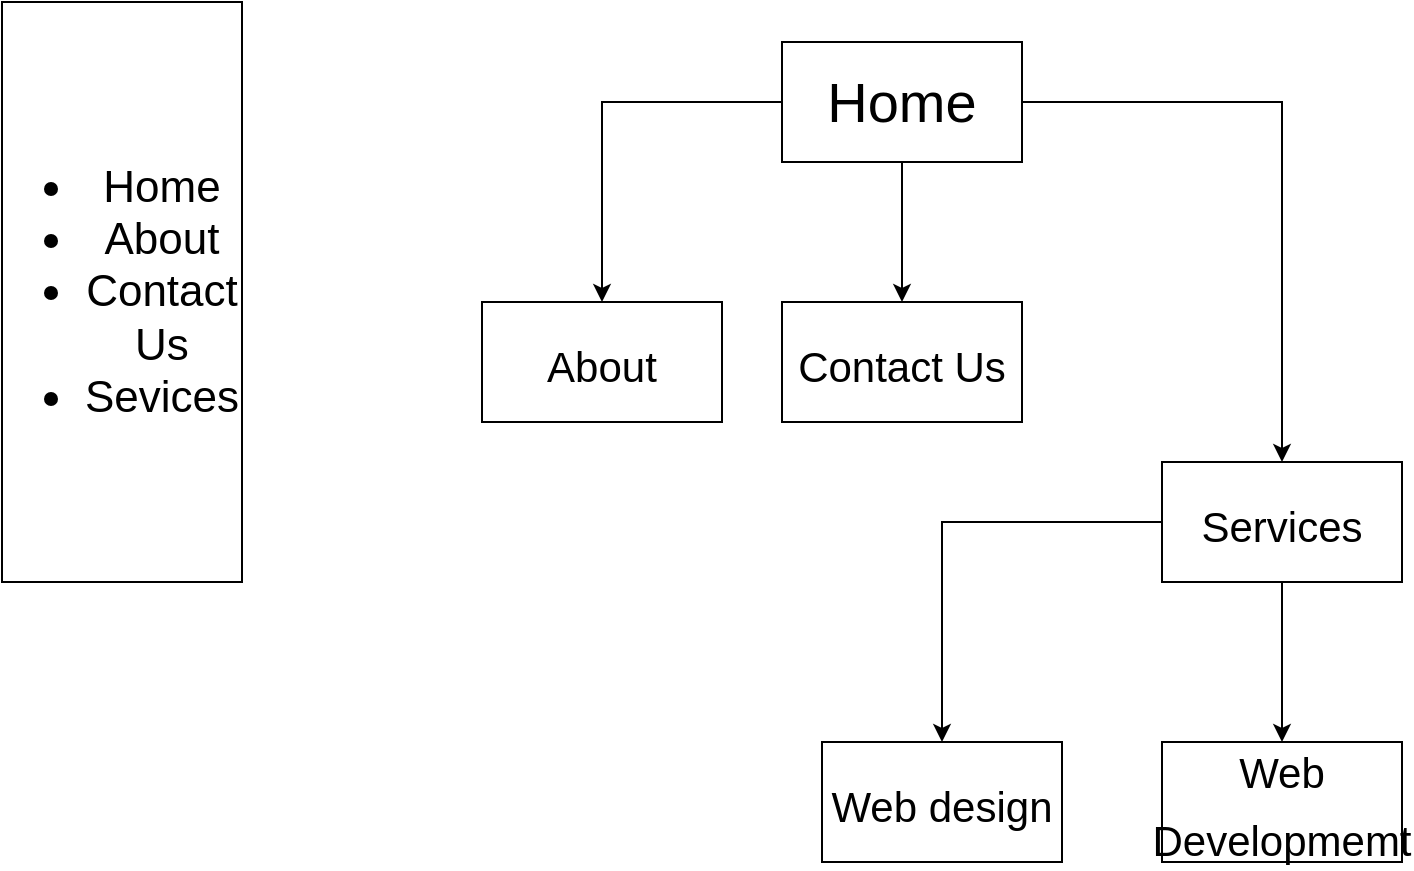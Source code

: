 <mxfile version="24.4.0" type="github">
  <diagram name="Page-1" id="FtU3BbyYukypNn_lyhou">
    <mxGraphModel dx="880" dy="426" grid="1" gridSize="10" guides="1" tooltips="1" connect="1" arrows="1" fold="1" page="1" pageScale="1" pageWidth="850" pageHeight="1100" math="0" shadow="0">
      <root>
        <mxCell id="0" />
        <mxCell id="1" parent="0" />
        <mxCell id="zpV-3UGrIrH2muKYK7wj-1" value="&lt;ul style=&quot;font-size: 22px;&quot;&gt;&lt;li&gt;&lt;font style=&quot;font-size: 22px;&quot;&gt;Home&lt;/font&gt;&lt;/li&gt;&lt;li&gt;&lt;font style=&quot;font-size: 22px;&quot;&gt;About&lt;/font&gt;&lt;/li&gt;&lt;li&gt;&lt;font style=&quot;font-size: 22px;&quot;&gt;Contact Us&lt;/font&gt;&lt;/li&gt;&lt;li&gt;&lt;font style=&quot;font-size: 22px;&quot;&gt;Sevices&lt;/font&gt;&lt;/li&gt;&lt;/ul&gt;" style="rounded=0;whiteSpace=wrap;html=1;fontColor=default;" vertex="1" parent="1">
          <mxGeometry x="40" y="50" width="120" height="290" as="geometry" />
        </mxCell>
        <mxCell id="zpV-3UGrIrH2muKYK7wj-4" value="" style="edgeStyle=orthogonalEdgeStyle;rounded=0;orthogonalLoop=1;jettySize=auto;html=1;" edge="1" parent="1" source="zpV-3UGrIrH2muKYK7wj-2" target="zpV-3UGrIrH2muKYK7wj-3">
          <mxGeometry relative="1" as="geometry" />
        </mxCell>
        <mxCell id="zpV-3UGrIrH2muKYK7wj-6" value="" style="edgeStyle=orthogonalEdgeStyle;rounded=0;orthogonalLoop=1;jettySize=auto;html=1;" edge="1" parent="1" source="zpV-3UGrIrH2muKYK7wj-2" target="zpV-3UGrIrH2muKYK7wj-5">
          <mxGeometry relative="1" as="geometry" />
        </mxCell>
        <mxCell id="zpV-3UGrIrH2muKYK7wj-8" value="" style="edgeStyle=orthogonalEdgeStyle;rounded=0;orthogonalLoop=1;jettySize=auto;html=1;" edge="1" parent="1" source="zpV-3UGrIrH2muKYK7wj-2" target="zpV-3UGrIrH2muKYK7wj-7">
          <mxGeometry relative="1" as="geometry" />
        </mxCell>
        <mxCell id="zpV-3UGrIrH2muKYK7wj-2" value="Home" style="rounded=0;whiteSpace=wrap;html=1;fontSize=28;" vertex="1" parent="1">
          <mxGeometry x="430" y="70" width="120" height="60" as="geometry" />
        </mxCell>
        <mxCell id="zpV-3UGrIrH2muKYK7wj-3" value="&lt;font style=&quot;font-size: 21px;&quot;&gt;Contact Us&lt;/font&gt;" style="rounded=0;whiteSpace=wrap;html=1;fontSize=28;" vertex="1" parent="1">
          <mxGeometry x="430" y="200" width="120" height="60" as="geometry" />
        </mxCell>
        <mxCell id="zpV-3UGrIrH2muKYK7wj-5" value="&lt;font style=&quot;font-size: 21px;&quot;&gt;About&lt;/font&gt;" style="rounded=0;whiteSpace=wrap;html=1;fontSize=28;" vertex="1" parent="1">
          <mxGeometry x="280" y="200" width="120" height="60" as="geometry" />
        </mxCell>
        <mxCell id="zpV-3UGrIrH2muKYK7wj-14" value="" style="edgeStyle=orthogonalEdgeStyle;rounded=0;orthogonalLoop=1;jettySize=auto;html=1;" edge="1" parent="1" source="zpV-3UGrIrH2muKYK7wj-7" target="zpV-3UGrIrH2muKYK7wj-13">
          <mxGeometry relative="1" as="geometry" />
        </mxCell>
        <mxCell id="zpV-3UGrIrH2muKYK7wj-15" value="" style="edgeStyle=orthogonalEdgeStyle;rounded=0;orthogonalLoop=1;jettySize=auto;html=1;" edge="1" parent="1" source="zpV-3UGrIrH2muKYK7wj-7" target="zpV-3UGrIrH2muKYK7wj-9">
          <mxGeometry relative="1" as="geometry" />
        </mxCell>
        <mxCell id="zpV-3UGrIrH2muKYK7wj-7" value="&lt;font style=&quot;font-size: 21px;&quot;&gt;Services&lt;/font&gt;" style="rounded=0;whiteSpace=wrap;html=1;fontSize=28;" vertex="1" parent="1">
          <mxGeometry x="620" y="280" width="120" height="60" as="geometry" />
        </mxCell>
        <mxCell id="zpV-3UGrIrH2muKYK7wj-9" value="&lt;font style=&quot;font-size: 21px;&quot;&gt;Web Developmemt&lt;/font&gt;" style="rounded=0;whiteSpace=wrap;html=1;fontSize=28;" vertex="1" parent="1">
          <mxGeometry x="620" y="420" width="120" height="60" as="geometry" />
        </mxCell>
        <mxCell id="zpV-3UGrIrH2muKYK7wj-13" value="&lt;font style=&quot;font-size: 21px;&quot;&gt;Web design&lt;/font&gt;" style="rounded=0;whiteSpace=wrap;html=1;fontSize=28;" vertex="1" parent="1">
          <mxGeometry x="450" y="420" width="120" height="60" as="geometry" />
        </mxCell>
      </root>
    </mxGraphModel>
  </diagram>
</mxfile>
